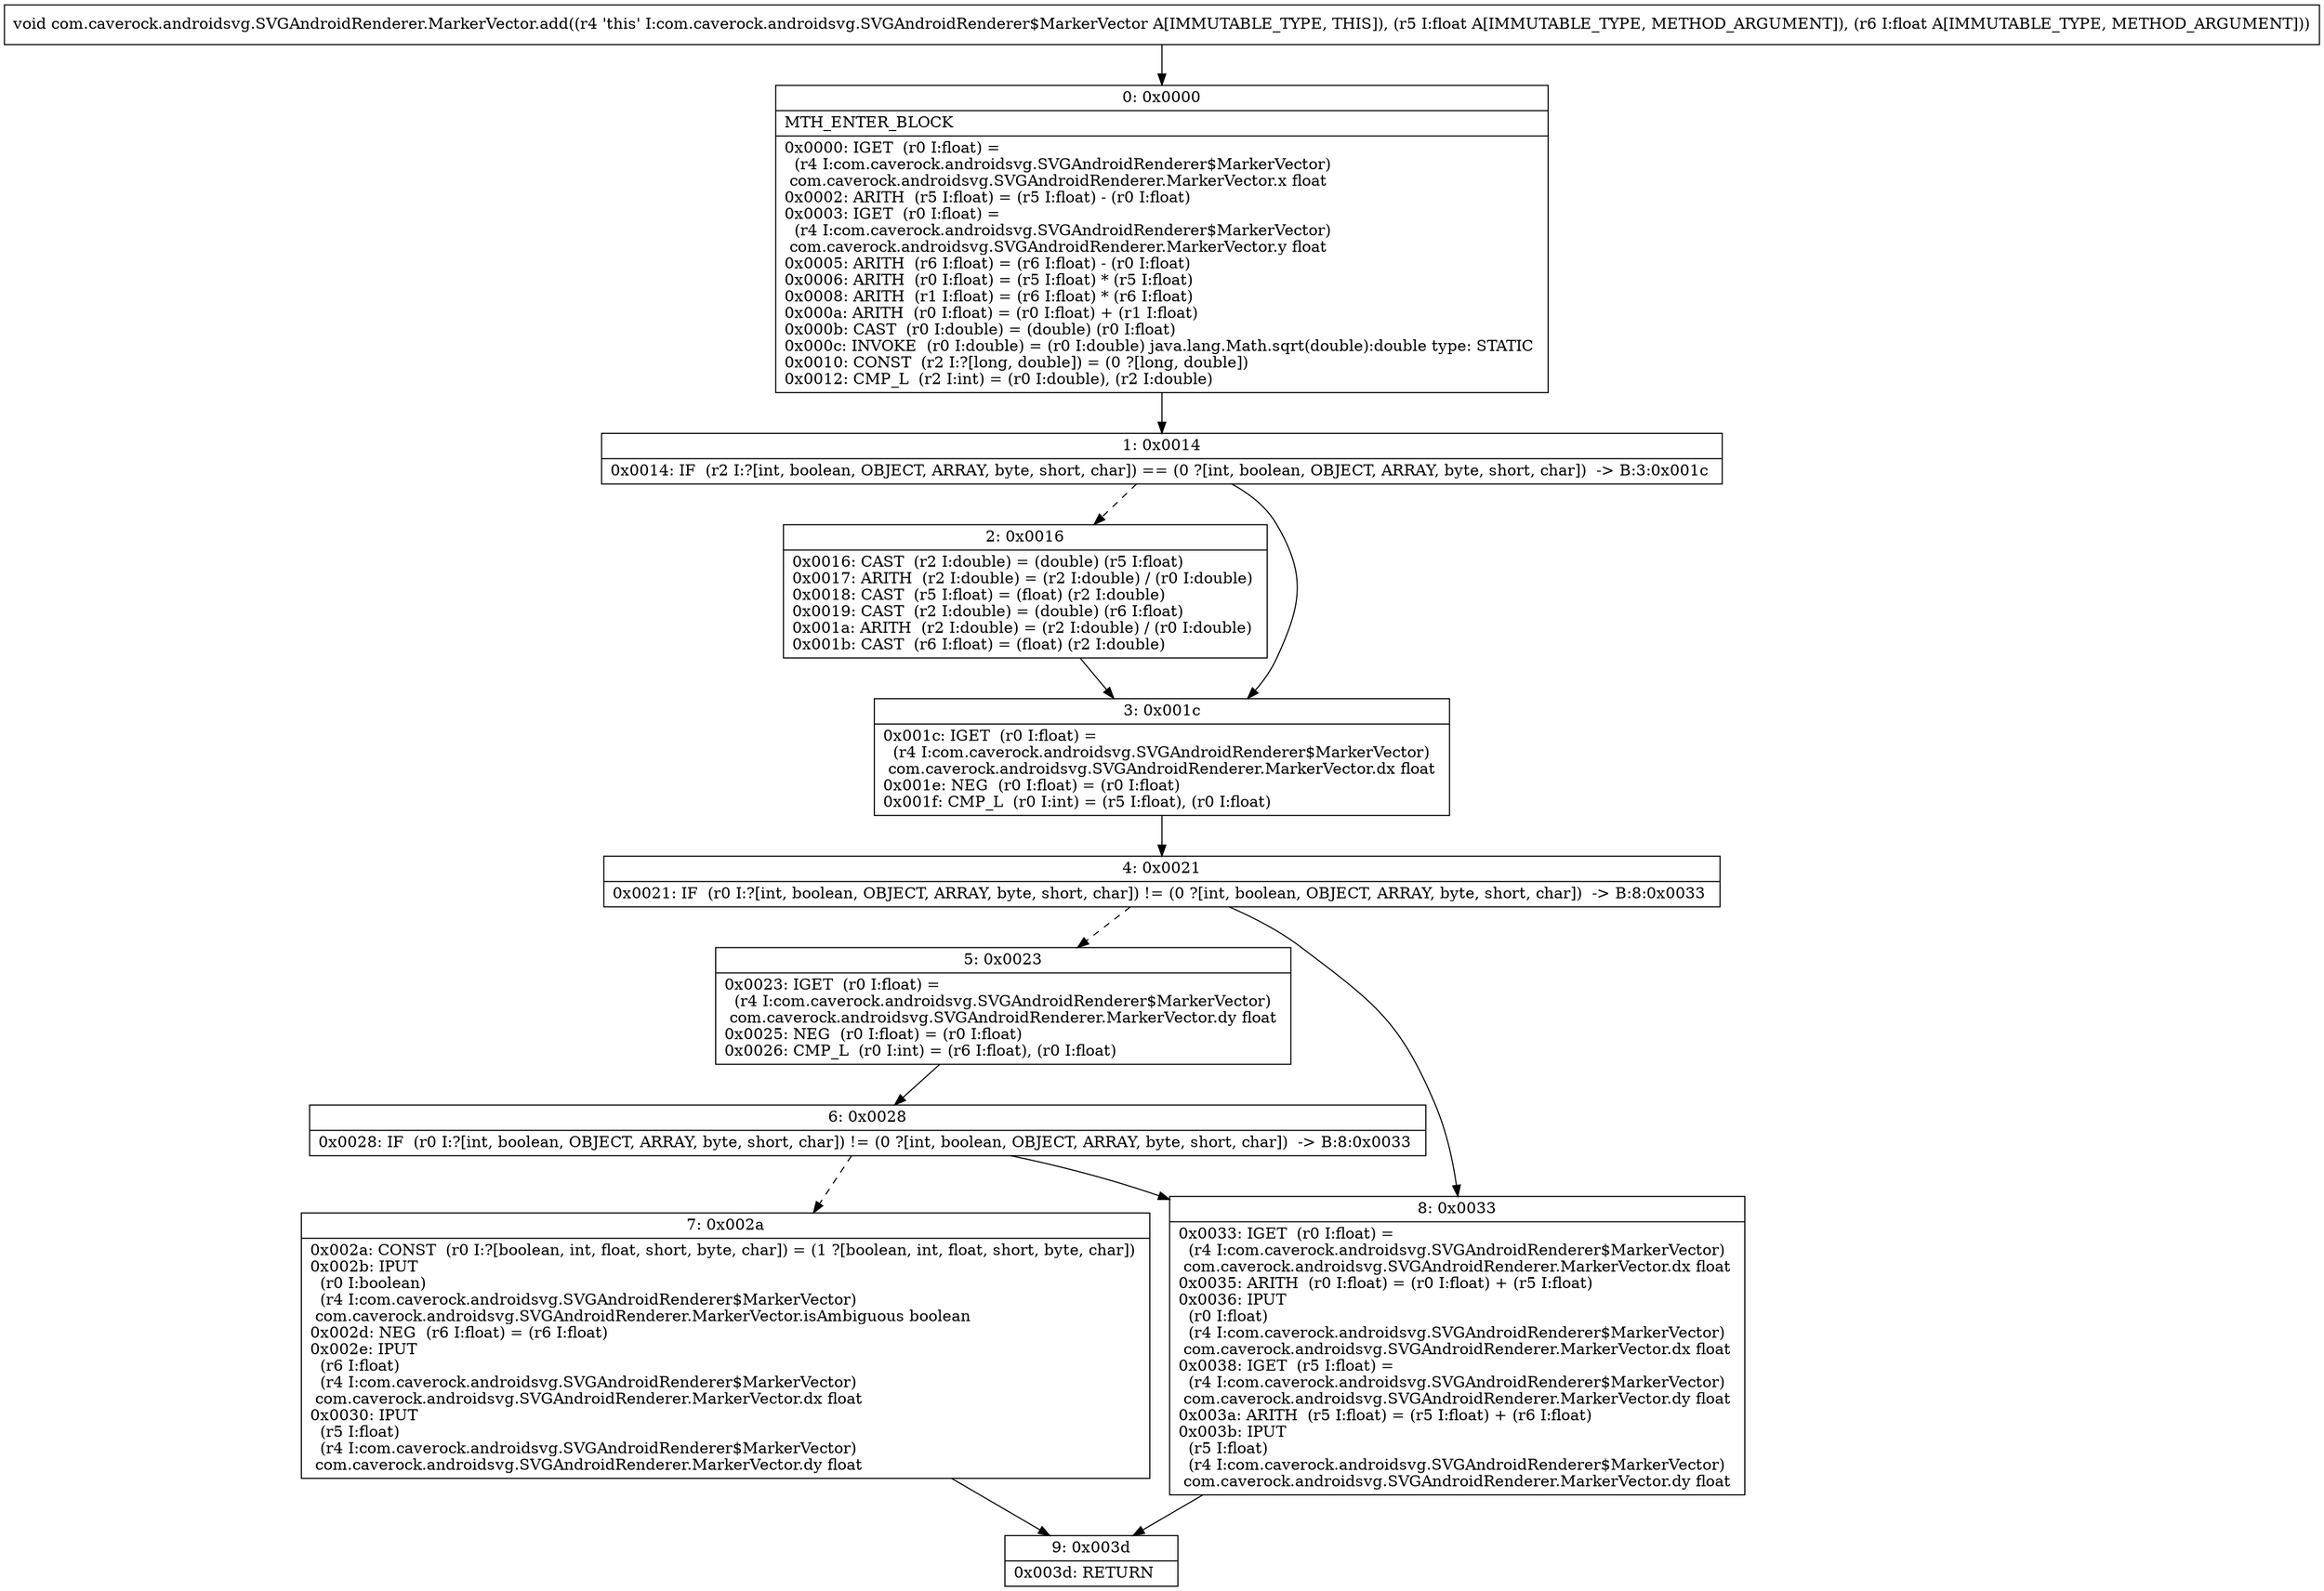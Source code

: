 digraph "CFG forcom.caverock.androidsvg.SVGAndroidRenderer.MarkerVector.add(FF)V" {
Node_0 [shape=record,label="{0\:\ 0x0000|MTH_ENTER_BLOCK\l|0x0000: IGET  (r0 I:float) = \l  (r4 I:com.caverock.androidsvg.SVGAndroidRenderer$MarkerVector)\l com.caverock.androidsvg.SVGAndroidRenderer.MarkerVector.x float \l0x0002: ARITH  (r5 I:float) = (r5 I:float) \- (r0 I:float) \l0x0003: IGET  (r0 I:float) = \l  (r4 I:com.caverock.androidsvg.SVGAndroidRenderer$MarkerVector)\l com.caverock.androidsvg.SVGAndroidRenderer.MarkerVector.y float \l0x0005: ARITH  (r6 I:float) = (r6 I:float) \- (r0 I:float) \l0x0006: ARITH  (r0 I:float) = (r5 I:float) * (r5 I:float) \l0x0008: ARITH  (r1 I:float) = (r6 I:float) * (r6 I:float) \l0x000a: ARITH  (r0 I:float) = (r0 I:float) + (r1 I:float) \l0x000b: CAST  (r0 I:double) = (double) (r0 I:float) \l0x000c: INVOKE  (r0 I:double) = (r0 I:double) java.lang.Math.sqrt(double):double type: STATIC \l0x0010: CONST  (r2 I:?[long, double]) = (0 ?[long, double]) \l0x0012: CMP_L  (r2 I:int) = (r0 I:double), (r2 I:double) \l}"];
Node_1 [shape=record,label="{1\:\ 0x0014|0x0014: IF  (r2 I:?[int, boolean, OBJECT, ARRAY, byte, short, char]) == (0 ?[int, boolean, OBJECT, ARRAY, byte, short, char])  \-\> B:3:0x001c \l}"];
Node_2 [shape=record,label="{2\:\ 0x0016|0x0016: CAST  (r2 I:double) = (double) (r5 I:float) \l0x0017: ARITH  (r2 I:double) = (r2 I:double) \/ (r0 I:double) \l0x0018: CAST  (r5 I:float) = (float) (r2 I:double) \l0x0019: CAST  (r2 I:double) = (double) (r6 I:float) \l0x001a: ARITH  (r2 I:double) = (r2 I:double) \/ (r0 I:double) \l0x001b: CAST  (r6 I:float) = (float) (r2 I:double) \l}"];
Node_3 [shape=record,label="{3\:\ 0x001c|0x001c: IGET  (r0 I:float) = \l  (r4 I:com.caverock.androidsvg.SVGAndroidRenderer$MarkerVector)\l com.caverock.androidsvg.SVGAndroidRenderer.MarkerVector.dx float \l0x001e: NEG  (r0 I:float) = (r0 I:float) \l0x001f: CMP_L  (r0 I:int) = (r5 I:float), (r0 I:float) \l}"];
Node_4 [shape=record,label="{4\:\ 0x0021|0x0021: IF  (r0 I:?[int, boolean, OBJECT, ARRAY, byte, short, char]) != (0 ?[int, boolean, OBJECT, ARRAY, byte, short, char])  \-\> B:8:0x0033 \l}"];
Node_5 [shape=record,label="{5\:\ 0x0023|0x0023: IGET  (r0 I:float) = \l  (r4 I:com.caverock.androidsvg.SVGAndroidRenderer$MarkerVector)\l com.caverock.androidsvg.SVGAndroidRenderer.MarkerVector.dy float \l0x0025: NEG  (r0 I:float) = (r0 I:float) \l0x0026: CMP_L  (r0 I:int) = (r6 I:float), (r0 I:float) \l}"];
Node_6 [shape=record,label="{6\:\ 0x0028|0x0028: IF  (r0 I:?[int, boolean, OBJECT, ARRAY, byte, short, char]) != (0 ?[int, boolean, OBJECT, ARRAY, byte, short, char])  \-\> B:8:0x0033 \l}"];
Node_7 [shape=record,label="{7\:\ 0x002a|0x002a: CONST  (r0 I:?[boolean, int, float, short, byte, char]) = (1 ?[boolean, int, float, short, byte, char]) \l0x002b: IPUT  \l  (r0 I:boolean)\l  (r4 I:com.caverock.androidsvg.SVGAndroidRenderer$MarkerVector)\l com.caverock.androidsvg.SVGAndroidRenderer.MarkerVector.isAmbiguous boolean \l0x002d: NEG  (r6 I:float) = (r6 I:float) \l0x002e: IPUT  \l  (r6 I:float)\l  (r4 I:com.caverock.androidsvg.SVGAndroidRenderer$MarkerVector)\l com.caverock.androidsvg.SVGAndroidRenderer.MarkerVector.dx float \l0x0030: IPUT  \l  (r5 I:float)\l  (r4 I:com.caverock.androidsvg.SVGAndroidRenderer$MarkerVector)\l com.caverock.androidsvg.SVGAndroidRenderer.MarkerVector.dy float \l}"];
Node_8 [shape=record,label="{8\:\ 0x0033|0x0033: IGET  (r0 I:float) = \l  (r4 I:com.caverock.androidsvg.SVGAndroidRenderer$MarkerVector)\l com.caverock.androidsvg.SVGAndroidRenderer.MarkerVector.dx float \l0x0035: ARITH  (r0 I:float) = (r0 I:float) + (r5 I:float) \l0x0036: IPUT  \l  (r0 I:float)\l  (r4 I:com.caverock.androidsvg.SVGAndroidRenderer$MarkerVector)\l com.caverock.androidsvg.SVGAndroidRenderer.MarkerVector.dx float \l0x0038: IGET  (r5 I:float) = \l  (r4 I:com.caverock.androidsvg.SVGAndroidRenderer$MarkerVector)\l com.caverock.androidsvg.SVGAndroidRenderer.MarkerVector.dy float \l0x003a: ARITH  (r5 I:float) = (r5 I:float) + (r6 I:float) \l0x003b: IPUT  \l  (r5 I:float)\l  (r4 I:com.caverock.androidsvg.SVGAndroidRenderer$MarkerVector)\l com.caverock.androidsvg.SVGAndroidRenderer.MarkerVector.dy float \l}"];
Node_9 [shape=record,label="{9\:\ 0x003d|0x003d: RETURN   \l}"];
MethodNode[shape=record,label="{void com.caverock.androidsvg.SVGAndroidRenderer.MarkerVector.add((r4 'this' I:com.caverock.androidsvg.SVGAndroidRenderer$MarkerVector A[IMMUTABLE_TYPE, THIS]), (r5 I:float A[IMMUTABLE_TYPE, METHOD_ARGUMENT]), (r6 I:float A[IMMUTABLE_TYPE, METHOD_ARGUMENT])) }"];
MethodNode -> Node_0;
Node_0 -> Node_1;
Node_1 -> Node_2[style=dashed];
Node_1 -> Node_3;
Node_2 -> Node_3;
Node_3 -> Node_4;
Node_4 -> Node_5[style=dashed];
Node_4 -> Node_8;
Node_5 -> Node_6;
Node_6 -> Node_7[style=dashed];
Node_6 -> Node_8;
Node_7 -> Node_9;
Node_8 -> Node_9;
}

